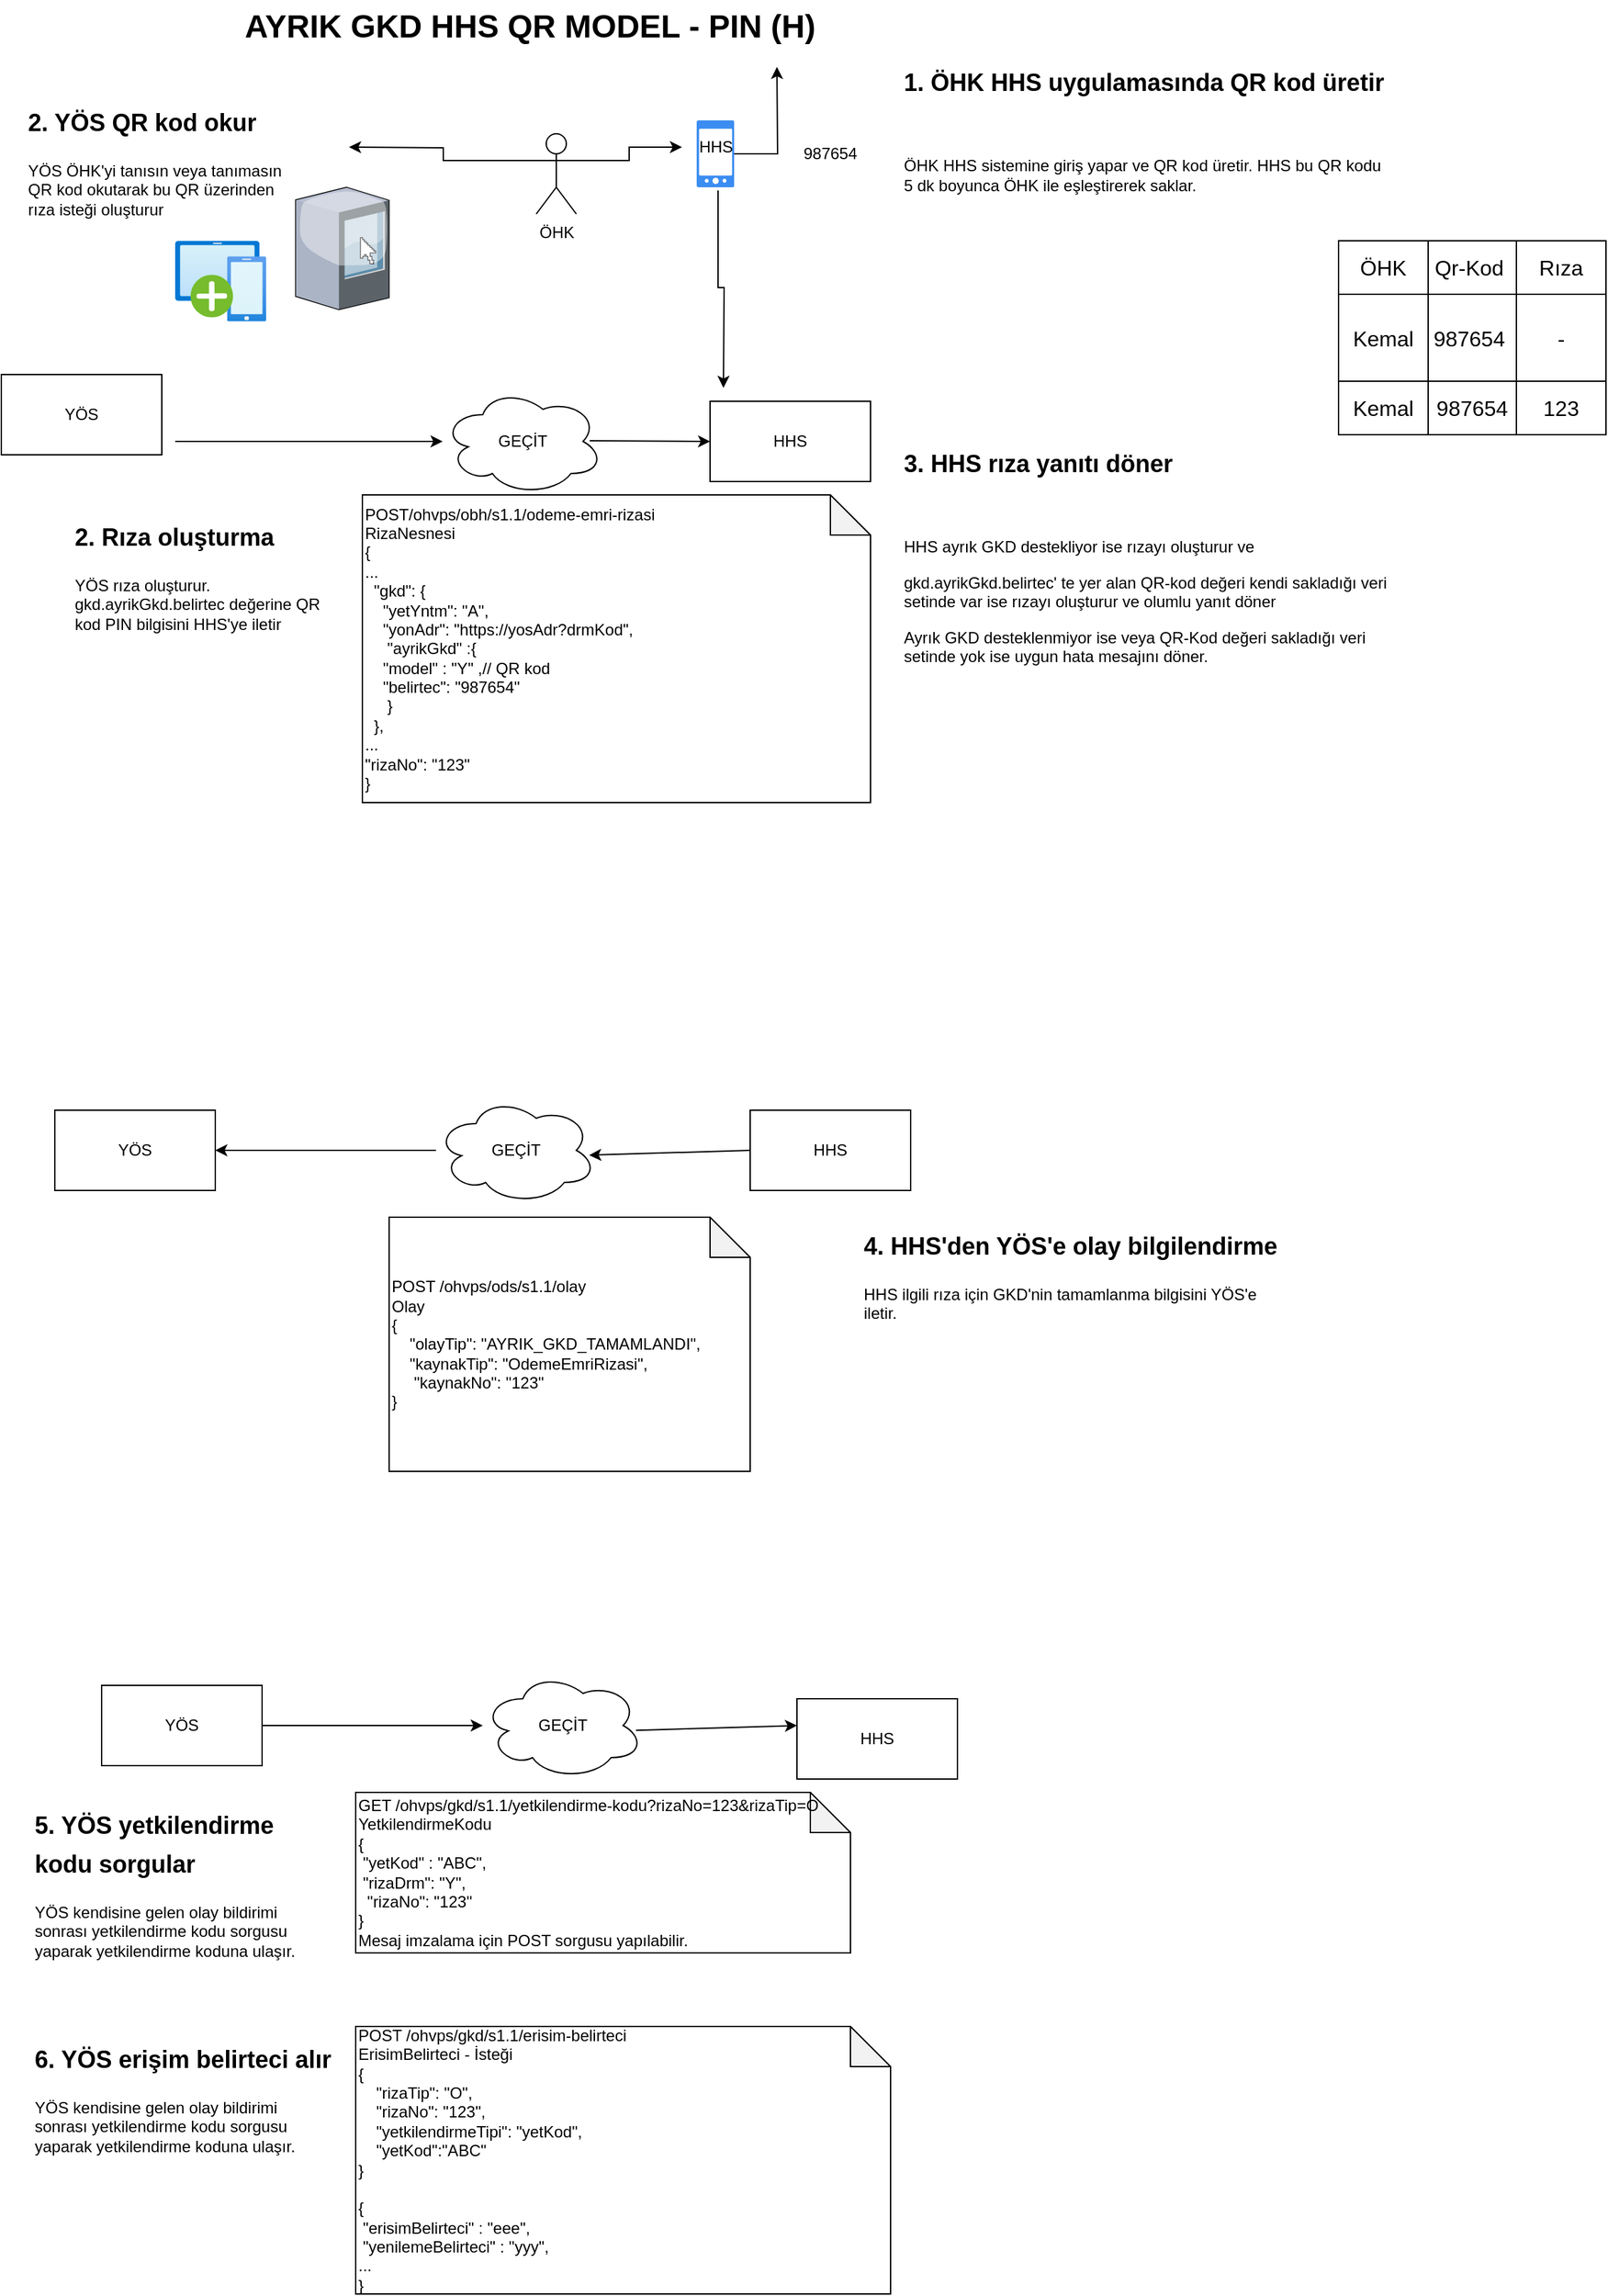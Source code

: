 <mxfile version="21.1.5" type="github">
  <diagram name="Page-1" id="ypgTsH3PudnpAT3icELS">
    <mxGraphModel dx="1290" dy="577" grid="1" gridSize="10" guides="1" tooltips="1" connect="1" arrows="1" fold="1" page="1" pageScale="1" pageWidth="850" pageHeight="1100" math="0" shadow="0">
      <root>
        <mxCell id="0" />
        <mxCell id="1" parent="0" />
        <mxCell id="KYKQ627Y8Sd5rZoZEpCt-1" value="YÖS" style="rounded=0;whiteSpace=wrap;html=1;" parent="1" vertex="1">
          <mxGeometry x="30" y="310" width="120" height="60" as="geometry" />
        </mxCell>
        <mxCell id="KYKQ627Y8Sd5rZoZEpCt-2" value="AYRIK GKD HHS QR MODEL - PIN (H)" style="text;strokeColor=none;fillColor=none;html=1;fontSize=24;fontStyle=1;verticalAlign=middle;align=center;" parent="1" vertex="1">
          <mxGeometry x="375" y="30" width="100" height="40" as="geometry" />
        </mxCell>
        <mxCell id="KYKQ627Y8Sd5rZoZEpCt-3" value="GEÇİT" style="ellipse;shape=cloud;whiteSpace=wrap;html=1;" parent="1" vertex="1">
          <mxGeometry x="360" y="320" width="120" height="80" as="geometry" />
        </mxCell>
        <mxCell id="KYKQ627Y8Sd5rZoZEpCt-4" value="HHS" style="rounded=0;whiteSpace=wrap;html=1;" parent="1" vertex="1">
          <mxGeometry x="560" y="330" width="120" height="60" as="geometry" />
        </mxCell>
        <mxCell id="KYKQ627Y8Sd5rZoZEpCt-5" value="POST/ohvps/obh/s1.1/odeme-emri-rizasi&lt;br&gt;RizaNesnesi&lt;br&gt;{&lt;br&gt;...&lt;br&gt;&lt;div&gt;&amp;nbsp; &quot;gkd&quot;: {&lt;/div&gt;&lt;div&gt;&amp;nbsp; &amp;nbsp; &quot;yetYntm&quot;: &quot;A&quot;,&lt;/div&gt;&lt;div&gt;&amp;nbsp; &amp;nbsp; &quot;yonAdr&quot;: &quot;https://yosAdr?drmKod&quot;,&lt;/div&gt;&lt;div&gt;&amp;nbsp; &amp;nbsp; &amp;nbsp;&quot;ayrikGkd&quot;&lt;span style=&quot;white-space: pre;&quot;&gt; &lt;/span&gt;:{&lt;br&gt;&lt;/div&gt;&lt;div&gt;&lt;span style=&quot;white-space: pre;&quot;&gt; &lt;/span&gt;&amp;nbsp; &amp;nbsp;&quot;model&quot; : &quot;Y&quot;&lt;span style=&quot;white-space: pre;&quot;&gt; &lt;/span&gt;,// QR kod&lt;br&gt;&lt;/div&gt;&lt;div&gt;&lt;span style=&quot;white-space: pre;&quot;&gt; &lt;/span&gt;&amp;nbsp; &amp;nbsp;&quot;belirtec&quot;: &quot;987654&quot;&amp;nbsp;&lt;br&gt;&lt;/div&gt;&lt;div&gt;&amp;nbsp; &amp;nbsp; &amp;nbsp;}&lt;/div&gt;&lt;div&gt;&amp;nbsp; },&lt;/div&gt;...&lt;br&gt;&quot;rizaNo&quot;: &quot;123&quot;&lt;br&gt;}" style="shape=note;whiteSpace=wrap;html=1;backgroundOutline=1;darkOpacity=0.05;align=left;" parent="1" vertex="1">
          <mxGeometry x="300" y="400" width="380" height="230" as="geometry" />
        </mxCell>
        <mxCell id="KYKQ627Y8Sd5rZoZEpCt-6" value="" style="endArrow=classic;html=1;rounded=0;exitX=1;exitY=0.5;exitDx=0;exitDy=0;" parent="1" target="KYKQ627Y8Sd5rZoZEpCt-3" edge="1">
          <mxGeometry width="50" height="50" relative="1" as="geometry">
            <mxPoint x="160" y="360" as="sourcePoint" />
            <mxPoint x="300" y="310" as="targetPoint" />
          </mxGeometry>
        </mxCell>
        <mxCell id="KYKQ627Y8Sd5rZoZEpCt-7" value="" style="endArrow=classic;html=1;rounded=0;" parent="1" edge="1">
          <mxGeometry width="50" height="50" relative="1" as="geometry">
            <mxPoint x="470" y="359.5" as="sourcePoint" />
            <mxPoint x="560" y="360" as="targetPoint" />
          </mxGeometry>
        </mxCell>
        <mxCell id="KYKQ627Y8Sd5rZoZEpCt-13" value="&lt;h1&gt;&lt;font style=&quot;font-size: 18px;&quot;&gt;2. YÖS QR kod okur&lt;/font&gt;&lt;/h1&gt;&lt;p&gt;YÖS ÖHK&#39;yi tanısın veya tanımasın QR kod okutarak bu QR üzerinden rıza isteği oluşturur&lt;/p&gt;" style="text;html=1;strokeColor=none;fillColor=none;spacing=5;spacingTop=-20;whiteSpace=wrap;overflow=hidden;rounded=0;" parent="1" vertex="1">
          <mxGeometry x="45" y="100" width="210" height="100" as="geometry" />
        </mxCell>
        <mxCell id="KYKQ627Y8Sd5rZoZEpCt-16" value="&lt;h1&gt;&lt;font style=&quot;font-size: 18px;&quot;&gt;2. Rıza oluşturma&lt;/font&gt;&lt;/h1&gt;&lt;p&gt;YÖS rıza oluşturur. gkd.ayrikGkd.belirtec değerine QR kod PIN bilgisini HHS&#39;ye iletir&lt;/p&gt;" style="text;html=1;strokeColor=none;fillColor=none;spacing=5;spacingTop=-20;whiteSpace=wrap;overflow=hidden;rounded=0;" parent="1" vertex="1">
          <mxGeometry x="80" y="410" width="210" height="110" as="geometry" />
        </mxCell>
        <mxCell id="KYKQ627Y8Sd5rZoZEpCt-20" value="GEÇİT" style="ellipse;shape=cloud;whiteSpace=wrap;html=1;" parent="1" vertex="1">
          <mxGeometry x="355" y="850" width="120" height="80" as="geometry" />
        </mxCell>
        <mxCell id="KYKQ627Y8Sd5rZoZEpCt-22" value="HHS" style="rounded=0;whiteSpace=wrap;html=1;" parent="1" vertex="1">
          <mxGeometry x="590" y="860" width="120" height="60" as="geometry" />
        </mxCell>
        <mxCell id="KYKQ627Y8Sd5rZoZEpCt-23" value="POST /ohvps/ods/s1.1/olay&lt;br&gt;Olay&lt;br&gt;{&lt;br&gt;&lt;div style=&quot;border-color: var(--border-color);&quot;&gt;&amp;nbsp; &amp;nbsp; &quot;olayTip&quot;: &quot;AYRIK_GKD_TAMAMLANDI&quot;,&lt;/div&gt;&lt;div style=&quot;border-color: var(--border-color);&quot;&gt;&amp;nbsp; &amp;nbsp; &quot;kaynakTip&quot;: &quot;OdemeEmriRizasi&quot;,&lt;/div&gt;&lt;div style=&quot;border-color: var(--border-color);&quot;&gt;&amp;nbsp; &amp;nbsp; &amp;nbsp;&quot;kaynakNo&quot;: &quot;123&quot;&lt;/div&gt;}" style="shape=note;whiteSpace=wrap;html=1;backgroundOutline=1;darkOpacity=0.05;align=left;" parent="1" vertex="1">
          <mxGeometry x="320" y="940" width="270" height="190" as="geometry" />
        </mxCell>
        <mxCell id="KYKQ627Y8Sd5rZoZEpCt-24" value="" style="endArrow=classic;html=1;rounded=0;" parent="1" source="KYKQ627Y8Sd5rZoZEpCt-20" edge="1">
          <mxGeometry width="50" height="50" relative="1" as="geometry">
            <mxPoint x="330" y="840" as="sourcePoint" />
            <mxPoint x="190" y="890" as="targetPoint" />
          </mxGeometry>
        </mxCell>
        <mxCell id="KYKQ627Y8Sd5rZoZEpCt-25" value="" style="endArrow=classic;html=1;rounded=0;entryX=0.955;entryY=0.545;entryDx=0;entryDy=0;entryPerimeter=0;" parent="1" target="KYKQ627Y8Sd5rZoZEpCt-20" edge="1">
          <mxGeometry width="50" height="50" relative="1" as="geometry">
            <mxPoint x="590" y="890" as="sourcePoint" />
            <mxPoint x="500" y="889.5" as="targetPoint" />
          </mxGeometry>
        </mxCell>
        <mxCell id="KYKQ627Y8Sd5rZoZEpCt-32" value="YÖS" style="rounded=0;whiteSpace=wrap;html=1;" parent="1" vertex="1">
          <mxGeometry x="70" y="860" width="120" height="60" as="geometry" />
        </mxCell>
        <mxCell id="KYKQ627Y8Sd5rZoZEpCt-33" value="&lt;h1&gt;&lt;font style=&quot;font-size: 18px;&quot;&gt;4. HHS&#39;den YÖS&#39;e olay bilgilendirme&lt;/font&gt;&lt;/h1&gt;&lt;p&gt;HHS ilgili rıza için GKD&#39;nin tamamlanma bilgisini YÖS&#39;e iletir.&amp;nbsp;&lt;/p&gt;&lt;p&gt;&lt;br&gt;&lt;/p&gt;" style="text;html=1;strokeColor=none;fillColor=none;spacing=5;spacingTop=-20;whiteSpace=wrap;overflow=hidden;rounded=0;" parent="1" vertex="1">
          <mxGeometry x="670" y="940" width="320" height="140" as="geometry" />
        </mxCell>
        <mxCell id="KYKQ627Y8Sd5rZoZEpCt-36" value="GEÇİT" style="ellipse;shape=cloud;whiteSpace=wrap;html=1;" parent="1" vertex="1">
          <mxGeometry x="390" y="1280" width="120" height="80" as="geometry" />
        </mxCell>
        <mxCell id="KYKQ627Y8Sd5rZoZEpCt-38" value="HHS" style="rounded=0;whiteSpace=wrap;html=1;" parent="1" vertex="1">
          <mxGeometry x="625" y="1300" width="120" height="60" as="geometry" />
        </mxCell>
        <mxCell id="KYKQ627Y8Sd5rZoZEpCt-39" value="GET /ohvps/gkd/s1.1/yetkilendirme-kodu?rizaNo=123&amp;amp;rizaTip=O&lt;br&gt;YetkilendirmeKodu&lt;br&gt;{&lt;br&gt;&lt;span style=&quot;white-space: pre;&quot;&gt; &lt;/span&gt;&quot;yetKod&quot; : &quot;ABC&quot;,&lt;br&gt;&lt;span style=&quot;white-space: pre;&quot;&gt; &lt;/span&gt;&quot;rizaDrm&quot;: &quot;Y&quot;,&lt;br&gt;&lt;span style=&quot;white-space: pre;&quot;&gt; &lt;/span&gt;&amp;nbsp;&quot;rizaNo&quot;: &quot;123&quot;&lt;br&gt;}&lt;br&gt;Mesaj imzalama için POST sorgusu yapılabilir." style="shape=note;whiteSpace=wrap;html=1;backgroundOutline=1;darkOpacity=0.05;align=left;" parent="1" vertex="1">
          <mxGeometry x="295" y="1370" width="370" height="120" as="geometry" />
        </mxCell>
        <mxCell id="KYKQ627Y8Sd5rZoZEpCt-40" value="" style="endArrow=classic;html=1;rounded=0;" parent="1" target="KYKQ627Y8Sd5rZoZEpCt-36" edge="1">
          <mxGeometry width="50" height="50" relative="1" as="geometry">
            <mxPoint x="225" y="1320" as="sourcePoint" />
            <mxPoint x="365" y="1270" as="targetPoint" />
          </mxGeometry>
        </mxCell>
        <mxCell id="KYKQ627Y8Sd5rZoZEpCt-41" value="" style="endArrow=classic;html=1;rounded=0;entryX=0.955;entryY=0.545;entryDx=0;entryDy=0;entryPerimeter=0;exitX=0.955;exitY=0.545;exitDx=0;exitDy=0;exitPerimeter=0;" parent="1" source="KYKQ627Y8Sd5rZoZEpCt-36" edge="1">
          <mxGeometry width="50" height="50" relative="1" as="geometry">
            <mxPoint x="535" y="1319.5" as="sourcePoint" />
            <mxPoint x="625" y="1320" as="targetPoint" />
          </mxGeometry>
        </mxCell>
        <mxCell id="KYKQ627Y8Sd5rZoZEpCt-43" value="&lt;h1&gt;&lt;font style=&quot;font-size: 18px;&quot;&gt;5. YÖS yetkilendirme kodu sorgular&lt;/font&gt;&lt;/h1&gt;&lt;p&gt;YÖS kendisine gelen olay bildirimi sonrası yetkilendirme kodu sorgusu yaparak yetkilendirme koduna ulaşır.&lt;/p&gt;" style="text;html=1;strokeColor=none;fillColor=none;spacing=5;spacingTop=-20;whiteSpace=wrap;overflow=hidden;rounded=0;" parent="1" vertex="1">
          <mxGeometry x="50" y="1372.5" width="230" height="135" as="geometry" />
        </mxCell>
        <mxCell id="KYKQ627Y8Sd5rZoZEpCt-44" value="YÖS" style="rounded=0;whiteSpace=wrap;html=1;" parent="1" vertex="1">
          <mxGeometry x="105" y="1290" width="120" height="60" as="geometry" />
        </mxCell>
        <mxCell id="KYKQ627Y8Sd5rZoZEpCt-46" value="POST /ohvps/gkd/s1.1/erisim-belirteci&lt;br&gt;ErisimBelirteci - İsteği&lt;br&gt;{&lt;br&gt;&lt;div style=&quot;border-color: var(--border-color);&quot;&gt;&amp;nbsp; &amp;nbsp; &quot;rizaTip&quot;: &quot;O&quot;,&lt;/div&gt;&lt;div style=&quot;border-color: var(--border-color);&quot;&gt;&amp;nbsp; &amp;nbsp; &quot;rizaNo&quot;: &quot;123&quot;,&lt;/div&gt;&lt;div style=&quot;border-color: var(--border-color);&quot;&gt;&amp;nbsp; &amp;nbsp; &quot;yetkilendirmeTipi&quot;: &quot;yetKod&quot;,&lt;/div&gt;&lt;div style=&quot;border-color: var(--border-color);&quot;&gt;&amp;nbsp; &amp;nbsp; &quot;yetKod&quot;:&quot;ABC&quot;&lt;/div&gt;}&lt;br&gt;&lt;br&gt;{&lt;br&gt;&amp;nbsp;&quot;erisimBelirteci&quot; : &quot;eee&quot;,&lt;br&gt;&amp;nbsp;&quot;yenilemeBelirteci&quot; : &quot;yyy&quot;,&lt;br&gt;...&lt;br&gt;}" style="shape=note;whiteSpace=wrap;html=1;backgroundOutline=1;darkOpacity=0.05;align=left;" parent="1" vertex="1">
          <mxGeometry x="295" y="1545" width="400" height="200" as="geometry" />
        </mxCell>
        <mxCell id="KYKQ627Y8Sd5rZoZEpCt-47" value="&lt;h1&gt;&lt;font style=&quot;font-size: 18px;&quot;&gt;6. YÖS erişim belirteci alır&lt;/font&gt;&lt;/h1&gt;&lt;p&gt;YÖS kendisine gelen olay bildirimi sonrası yetkilendirme kodu sorgusu yaparak yetkilendirme koduna ulaşır.&lt;/p&gt;" style="text;html=1;strokeColor=none;fillColor=none;spacing=5;spacingTop=-20;whiteSpace=wrap;overflow=hidden;rounded=0;" parent="1" vertex="1">
          <mxGeometry x="50" y="1547.5" width="230" height="135" as="geometry" />
        </mxCell>
        <mxCell id="k4uzDaEEoEpfmI62Issd-10" style="edgeStyle=orthogonalEdgeStyle;rounded=0;orthogonalLoop=1;jettySize=auto;html=1;exitX=0.571;exitY=1.048;exitDx=0;exitDy=0;exitPerimeter=0;" parent="1" source="k4uzDaEEoEpfmI62Issd-53" edge="1">
          <mxGeometry relative="1" as="geometry">
            <mxPoint x="570" y="320" as="targetPoint" />
          </mxGeometry>
        </mxCell>
        <mxCell id="k4uzDaEEoEpfmI62Issd-1" value="" style="shape=image;html=1;verticalAlign=top;verticalLabelPosition=bottom;labelBackgroundColor=#ffffff;imageAspect=0;aspect=fixed;image=https://cdn1.iconfinder.com/data/icons/100-basic-for-user-interface/32/68-qr_code-128.png" parent="1" vertex="1">
          <mxGeometry x="620" y="70" width="60" height="60" as="geometry" />
        </mxCell>
        <mxCell id="k4uzDaEEoEpfmI62Issd-2" value="987654" style="text;html=1;strokeColor=none;fillColor=none;align=center;verticalAlign=middle;whiteSpace=wrap;rounded=0;" parent="1" vertex="1">
          <mxGeometry x="620" y="130" width="60" height="30" as="geometry" />
        </mxCell>
        <mxCell id="SxcelfjfP2smsKNZ5a1r-1" style="edgeStyle=orthogonalEdgeStyle;rounded=0;orthogonalLoop=1;jettySize=auto;html=1;exitX=1;exitY=0.333;exitDx=0;exitDy=0;exitPerimeter=0;" parent="1" source="k4uzDaEEoEpfmI62Issd-3" target="k4uzDaEEoEpfmI62Issd-54" edge="1">
          <mxGeometry relative="1" as="geometry" />
        </mxCell>
        <mxCell id="SxcelfjfP2smsKNZ5a1r-4" style="edgeStyle=orthogonalEdgeStyle;rounded=0;orthogonalLoop=1;jettySize=auto;html=1;exitX=0;exitY=0.333;exitDx=0;exitDy=0;exitPerimeter=0;entryX=0.467;entryY=0.25;entryDx=0;entryDy=0;entryPerimeter=0;" parent="1" source="k4uzDaEEoEpfmI62Issd-3" edge="1">
          <mxGeometry relative="1" as="geometry">
            <mxPoint x="290.02" y="140" as="targetPoint" />
          </mxGeometry>
        </mxCell>
        <mxCell id="k4uzDaEEoEpfmI62Issd-3" value="ÖHK" style="shape=umlActor;verticalLabelPosition=bottom;verticalAlign=top;html=1;outlineConnect=0;" parent="1" vertex="1">
          <mxGeometry x="430" y="130" width="30" height="60" as="geometry" />
        </mxCell>
        <mxCell id="k4uzDaEEoEpfmI62Issd-7" value="&lt;h1&gt;&lt;font style=&quot;font-size: 18px;&quot;&gt;1. ÖHK HHS uygulamasında QR kod üretir&lt;/font&gt;&lt;/h1&gt;&lt;p&gt;&lt;br&gt;&lt;/p&gt;&lt;p&gt;&lt;span style=&quot;background-color: initial;&quot;&gt;ÖHK HHS sistemine giriş yapar ve QR kod üretir. HHS bu QR kodu 5 dk boyunca ÖHK ile eşleştirerek saklar.&amp;nbsp;&lt;/span&gt;&lt;/p&gt;&lt;p&gt;&lt;span style=&quot;background-color: initial;&quot;&gt;.&lt;/span&gt;&lt;/p&gt;" style="text;html=1;strokeColor=none;fillColor=none;spacing=5;spacingTop=-20;whiteSpace=wrap;overflow=hidden;rounded=0;" parent="1" vertex="1">
          <mxGeometry x="700" y="70" width="370" height="120" as="geometry" />
        </mxCell>
        <mxCell id="KYKQ627Y8Sd5rZoZEpCt-17" value="&lt;h1&gt;&lt;font style=&quot;font-size: 18px;&quot;&gt;3. HHS rıza yanıtı döner&lt;/font&gt;&lt;/h1&gt;&lt;p&gt;&lt;br&gt;&lt;/p&gt;&lt;p&gt;HHS ayrık GKD destekliyor ise rızayı oluşturur ve&amp;nbsp;&lt;/p&gt;gkd.ayrikGkd.belirtec&#39; te yer alan QR-kod değeri kendi sakladığı veri setinde var ise rızayı oluşturur ve olumlu yanıt döner&lt;p&gt;Ayrık GKD desteklenmiyor ise veya QR-Kod değeri sakladığı veri setinde yok ise uygun hata mesajını döner.&lt;/p&gt;" style="text;html=1;strokeColor=none;fillColor=none;spacing=5;spacingTop=-20;whiteSpace=wrap;overflow=hidden;rounded=0;" parent="1" vertex="1">
          <mxGeometry x="700" y="355" width="370" height="200" as="geometry" />
        </mxCell>
        <mxCell id="k4uzDaEEoEpfmI62Issd-37" value="" style="shape=table;startSize=0;container=1;collapsible=0;childLayout=tableLayout;fontSize=16;points=[[0,0,0,0,0],[0,0.25,0,0,0],[0,0.5,0,0,0],[0,0.75,0,0,0],[0,1,0,0,0],[0.25,0,0,0,0],[0.25,1,0,0,0],[0.5,0,0,0,0],[0.5,1,0,0,0],[0.75,0,0,0,0],[0.75,1,0,0,0],[1,0,0,0,0],[1,0.25,0,0,0],[1,0.5,0,0,0],[1,0.75,0,0,0],[1,1,0,0,0]];" parent="1" vertex="1">
          <mxGeometry x="1030" y="210" width="200" height="145" as="geometry" />
        </mxCell>
        <mxCell id="k4uzDaEEoEpfmI62Issd-38" value="" style="shape=tableRow;horizontal=0;startSize=0;swimlaneHead=0;swimlaneBody=0;strokeColor=inherit;top=0;left=0;bottom=0;right=0;collapsible=0;dropTarget=0;fillColor=none;points=[[0,0.5],[1,0.5]];portConstraint=eastwest;fontSize=16;" parent="k4uzDaEEoEpfmI62Issd-37" vertex="1">
          <mxGeometry width="200" height="40" as="geometry" />
        </mxCell>
        <mxCell id="k4uzDaEEoEpfmI62Issd-39" value="ÖHK" style="shape=partialRectangle;html=1;whiteSpace=wrap;connectable=0;strokeColor=inherit;overflow=hidden;fillColor=none;top=0;left=0;bottom=0;right=0;pointerEvents=1;fontSize=16;" parent="k4uzDaEEoEpfmI62Issd-38" vertex="1">
          <mxGeometry width="67" height="40" as="geometry">
            <mxRectangle width="67" height="40" as="alternateBounds" />
          </mxGeometry>
        </mxCell>
        <mxCell id="k4uzDaEEoEpfmI62Issd-40" value="Qr-Kod&lt;span style=&quot;white-space: pre;&quot;&gt; &lt;/span&gt;" style="shape=partialRectangle;html=1;whiteSpace=wrap;connectable=0;strokeColor=inherit;overflow=hidden;fillColor=none;top=0;left=0;bottom=0;right=0;pointerEvents=1;fontSize=16;" parent="k4uzDaEEoEpfmI62Issd-38" vertex="1">
          <mxGeometry x="67" width="66" height="40" as="geometry">
            <mxRectangle width="66" height="40" as="alternateBounds" />
          </mxGeometry>
        </mxCell>
        <mxCell id="k4uzDaEEoEpfmI62Issd-41" value="Rıza&lt;br&gt;" style="shape=partialRectangle;html=1;whiteSpace=wrap;connectable=0;strokeColor=inherit;overflow=hidden;fillColor=none;top=0;left=0;bottom=0;right=0;pointerEvents=1;fontSize=16;" parent="k4uzDaEEoEpfmI62Issd-38" vertex="1">
          <mxGeometry x="133" width="67" height="40" as="geometry">
            <mxRectangle width="67" height="40" as="alternateBounds" />
          </mxGeometry>
        </mxCell>
        <mxCell id="k4uzDaEEoEpfmI62Issd-42" value="" style="shape=tableRow;horizontal=0;startSize=0;swimlaneHead=0;swimlaneBody=0;strokeColor=inherit;top=0;left=0;bottom=0;right=0;collapsible=0;dropTarget=0;fillColor=none;points=[[0,0.5],[1,0.5]];portConstraint=eastwest;fontSize=16;" parent="k4uzDaEEoEpfmI62Issd-37" vertex="1">
          <mxGeometry y="40" width="200" height="65" as="geometry" />
        </mxCell>
        <mxCell id="k4uzDaEEoEpfmI62Issd-43" value="Kemal" style="shape=partialRectangle;html=1;whiteSpace=wrap;connectable=0;strokeColor=inherit;overflow=hidden;fillColor=none;top=0;left=0;bottom=0;right=0;pointerEvents=1;fontSize=16;" parent="k4uzDaEEoEpfmI62Issd-42" vertex="1">
          <mxGeometry width="67" height="65" as="geometry">
            <mxRectangle width="67" height="65" as="alternateBounds" />
          </mxGeometry>
        </mxCell>
        <mxCell id="k4uzDaEEoEpfmI62Issd-44" value="987654&lt;span style=&quot;white-space: pre;&quot;&gt; &lt;/span&gt;" style="shape=partialRectangle;html=1;whiteSpace=wrap;connectable=0;strokeColor=inherit;overflow=hidden;fillColor=none;top=0;left=0;bottom=0;right=0;pointerEvents=1;fontSize=16;" parent="k4uzDaEEoEpfmI62Issd-42" vertex="1">
          <mxGeometry x="67" width="66" height="65" as="geometry">
            <mxRectangle width="66" height="65" as="alternateBounds" />
          </mxGeometry>
        </mxCell>
        <mxCell id="k4uzDaEEoEpfmI62Issd-45" value="-" style="shape=partialRectangle;html=1;whiteSpace=wrap;connectable=0;strokeColor=inherit;overflow=hidden;fillColor=none;top=0;left=0;bottom=0;right=0;pointerEvents=1;fontSize=16;" parent="k4uzDaEEoEpfmI62Issd-42" vertex="1">
          <mxGeometry x="133" width="67" height="65" as="geometry">
            <mxRectangle width="67" height="65" as="alternateBounds" />
          </mxGeometry>
        </mxCell>
        <mxCell id="k4uzDaEEoEpfmI62Issd-46" value="" style="shape=tableRow;horizontal=0;startSize=0;swimlaneHead=0;swimlaneBody=0;strokeColor=inherit;top=0;left=0;bottom=0;right=0;collapsible=0;dropTarget=0;fillColor=none;points=[[0,0.5],[1,0.5]];portConstraint=eastwest;fontSize=16;" parent="k4uzDaEEoEpfmI62Issd-37" vertex="1">
          <mxGeometry y="105" width="200" height="40" as="geometry" />
        </mxCell>
        <mxCell id="k4uzDaEEoEpfmI62Issd-47" value="Kemal" style="shape=partialRectangle;html=1;whiteSpace=wrap;connectable=0;strokeColor=inherit;overflow=hidden;fillColor=none;top=0;left=0;bottom=0;right=0;pointerEvents=1;fontSize=16;" parent="k4uzDaEEoEpfmI62Issd-46" vertex="1">
          <mxGeometry width="67" height="40" as="geometry">
            <mxRectangle width="67" height="40" as="alternateBounds" />
          </mxGeometry>
        </mxCell>
        <mxCell id="k4uzDaEEoEpfmI62Issd-48" value="987654" style="shape=partialRectangle;html=1;whiteSpace=wrap;connectable=0;strokeColor=inherit;overflow=hidden;fillColor=none;top=0;left=0;bottom=0;right=0;pointerEvents=1;fontSize=16;" parent="k4uzDaEEoEpfmI62Issd-46" vertex="1">
          <mxGeometry x="67" width="66" height="40" as="geometry">
            <mxRectangle width="66" height="40" as="alternateBounds" />
          </mxGeometry>
        </mxCell>
        <mxCell id="k4uzDaEEoEpfmI62Issd-49" value="123" style="shape=partialRectangle;html=1;whiteSpace=wrap;connectable=0;strokeColor=inherit;overflow=hidden;fillColor=none;top=0;left=0;bottom=0;right=0;pointerEvents=1;fontSize=16;" parent="k4uzDaEEoEpfmI62Issd-46" vertex="1">
          <mxGeometry x="133" width="67" height="40" as="geometry">
            <mxRectangle width="67" height="40" as="alternateBounds" />
          </mxGeometry>
        </mxCell>
        <mxCell id="k4uzDaEEoEpfmI62Issd-57" style="edgeStyle=orthogonalEdgeStyle;rounded=0;orthogonalLoop=1;jettySize=auto;html=1;" parent="1" source="k4uzDaEEoEpfmI62Issd-53" edge="1">
          <mxGeometry relative="1" as="geometry">
            <mxPoint x="610" y="80" as="targetPoint" />
          </mxGeometry>
        </mxCell>
        <mxCell id="k4uzDaEEoEpfmI62Issd-53" value="" style="sketch=0;html=1;aspect=fixed;strokeColor=none;shadow=0;fillColor=#3B8DF1;verticalAlign=top;labelPosition=center;verticalLabelPosition=bottom;shape=mxgraph.gcp2.phone_android" parent="1" vertex="1">
          <mxGeometry x="550" y="120" width="28" height="50" as="geometry" />
        </mxCell>
        <mxCell id="k4uzDaEEoEpfmI62Issd-54" value="HHS" style="text;html=1;align=center;verticalAlign=middle;resizable=0;points=[];autosize=1;strokeColor=none;fillColor=none;" parent="1" vertex="1">
          <mxGeometry x="539" y="125" width="50" height="30" as="geometry" />
        </mxCell>
        <mxCell id="SxcelfjfP2smsKNZ5a1r-5" value="" style="verticalLabelPosition=bottom;sketch=0;aspect=fixed;html=1;verticalAlign=top;strokeColor=none;align=center;outlineConnect=0;shape=mxgraph.citrix.kiosk;" parent="1" vertex="1">
          <mxGeometry x="250" y="170" width="70" height="91.54" as="geometry" />
        </mxCell>
        <mxCell id="SxcelfjfP2smsKNZ5a1r-6" value="" style="image;aspect=fixed;html=1;points=[];align=center;fontSize=12;image=img/lib/azure2/intune/Device_Enrollment.svg;" parent="1" vertex="1">
          <mxGeometry x="160" y="210" width="68" height="60.4" as="geometry" />
        </mxCell>
      </root>
    </mxGraphModel>
  </diagram>
</mxfile>
